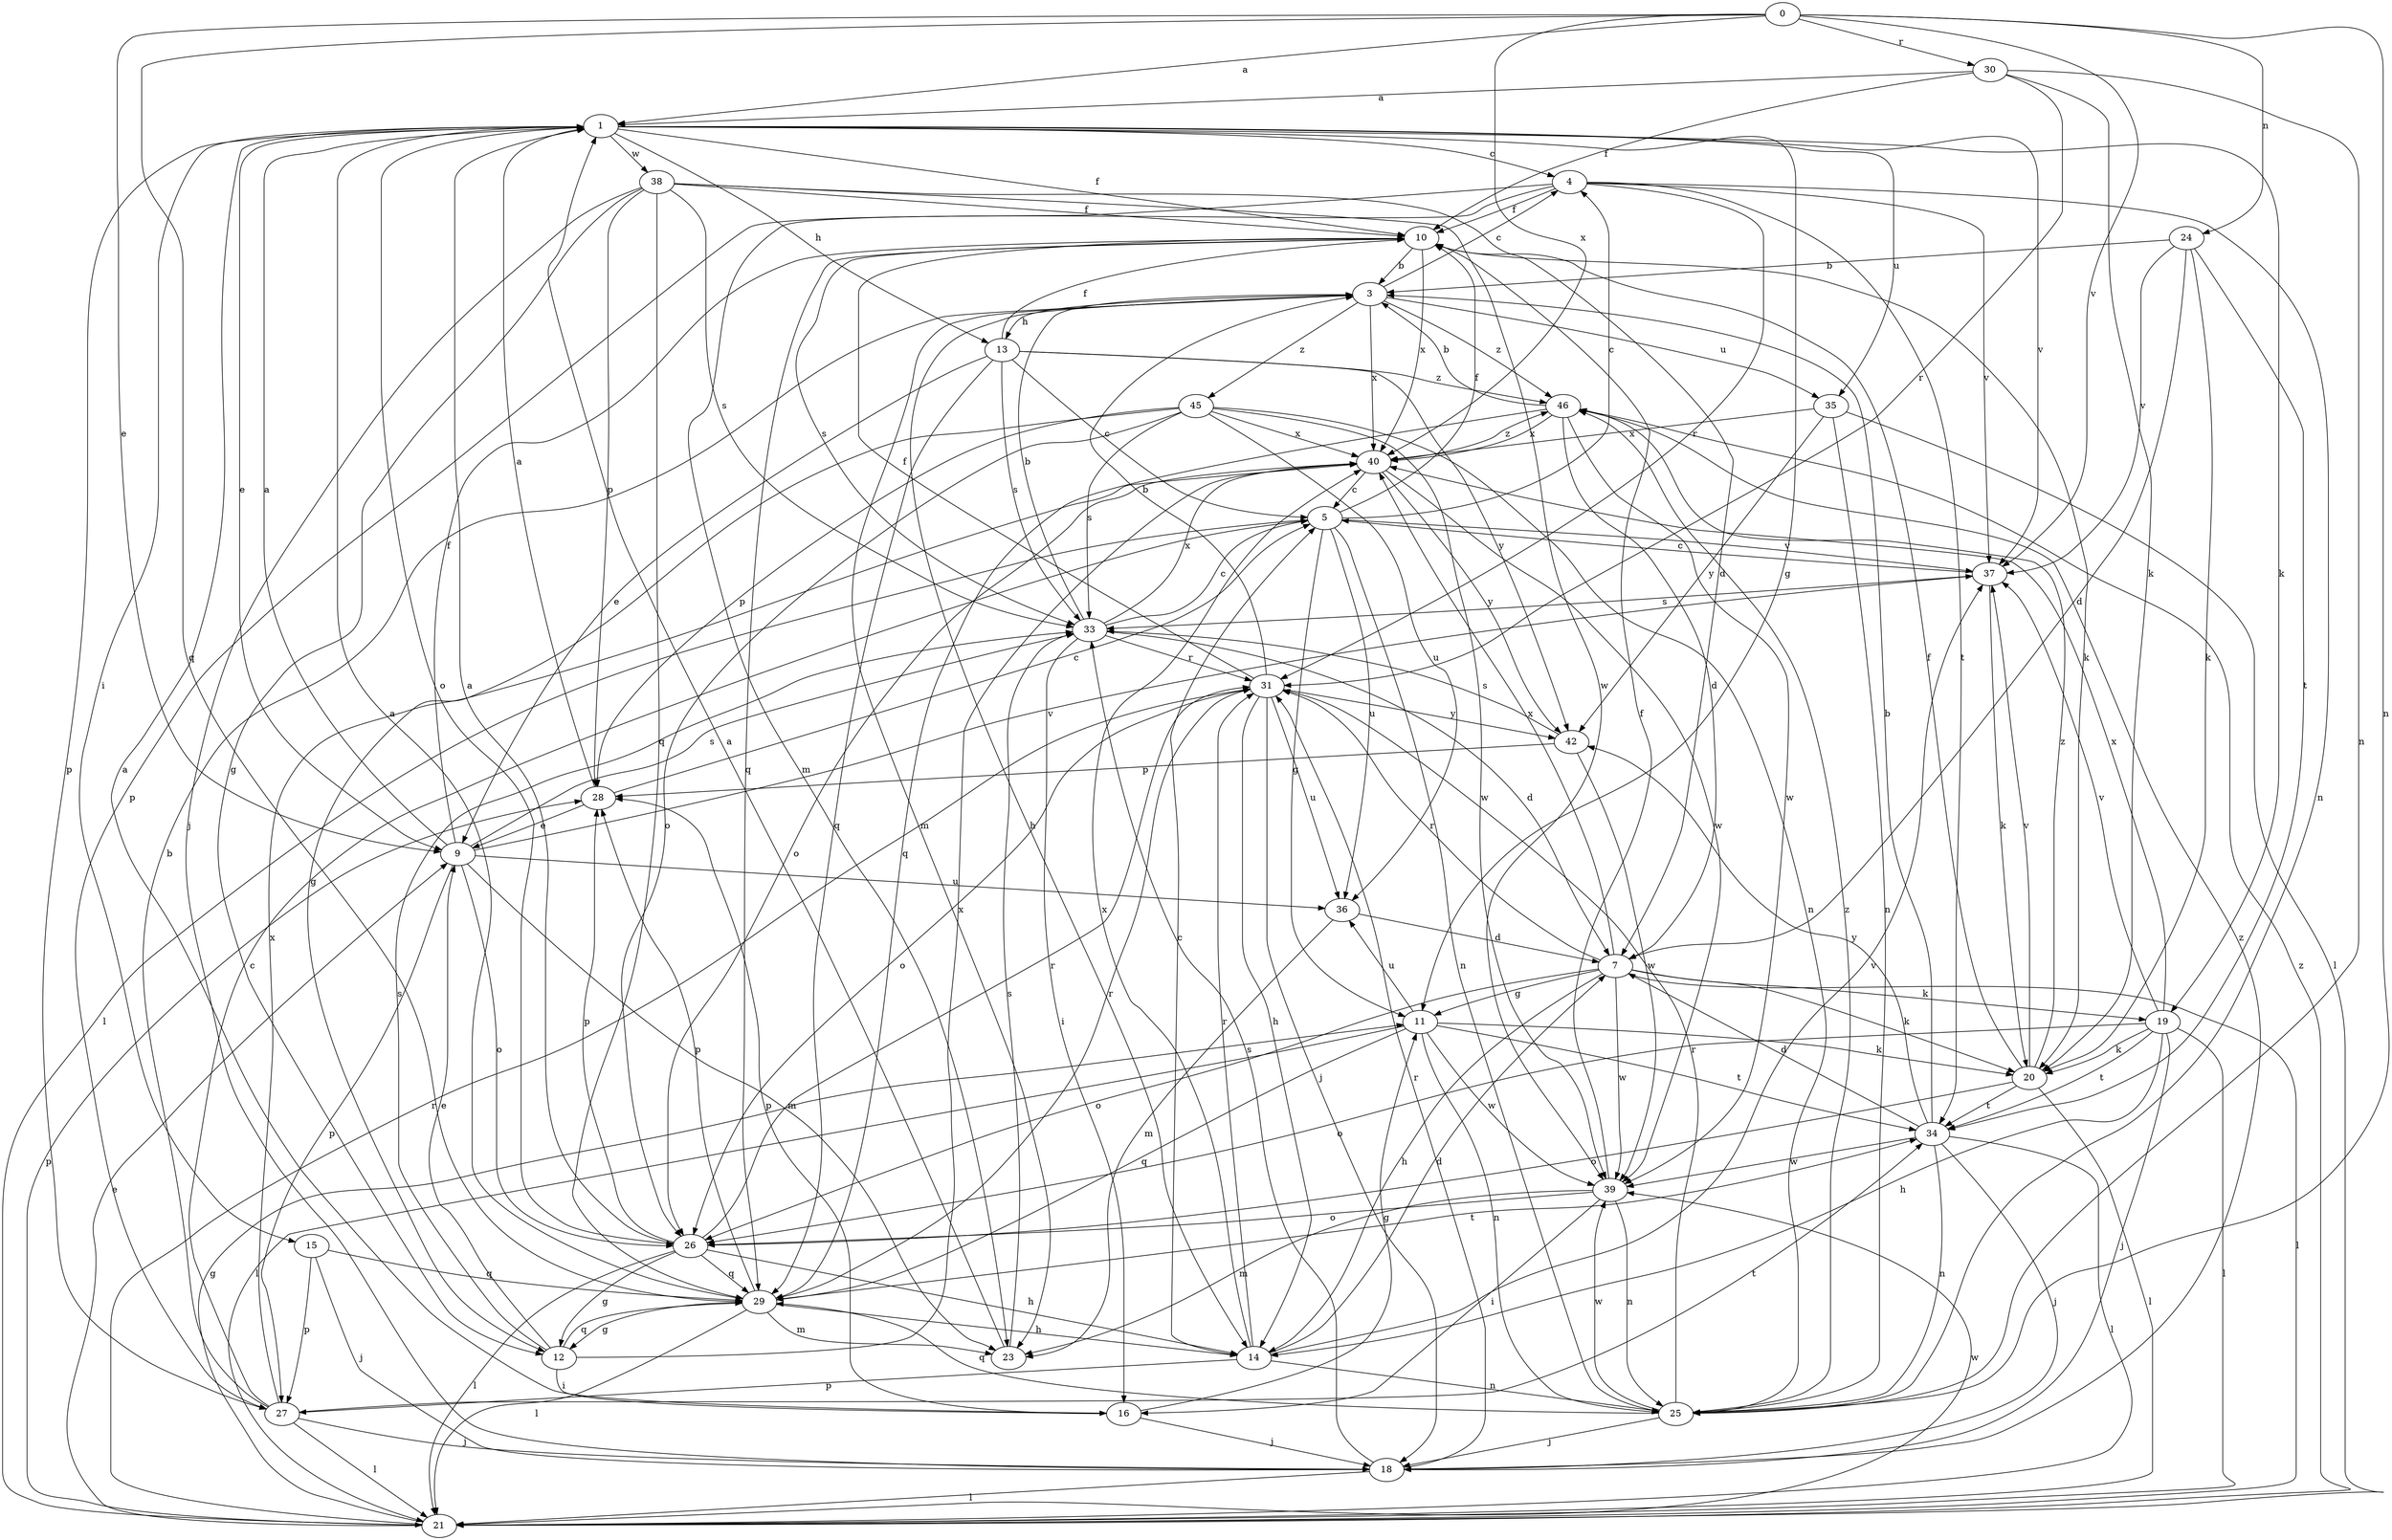 strict digraph  {
0;
1;
3;
4;
5;
7;
9;
10;
11;
12;
13;
14;
15;
16;
18;
19;
20;
21;
23;
24;
25;
26;
27;
28;
29;
30;
31;
33;
34;
35;
36;
37;
38;
39;
40;
42;
45;
46;
0 -> 1  [label=a];
0 -> 9  [label=e];
0 -> 24  [label=n];
0 -> 25  [label=n];
0 -> 29  [label=q];
0 -> 30  [label=r];
0 -> 37  [label=v];
0 -> 40  [label=x];
1 -> 4  [label=c];
1 -> 9  [label=e];
1 -> 10  [label=f];
1 -> 11  [label=g];
1 -> 13  [label=h];
1 -> 15  [label=i];
1 -> 19  [label=k];
1 -> 26  [label=o];
1 -> 27  [label=p];
1 -> 35  [label=u];
1 -> 37  [label=v];
1 -> 38  [label=w];
3 -> 4  [label=c];
3 -> 13  [label=h];
3 -> 14  [label=h];
3 -> 23  [label=m];
3 -> 35  [label=u];
3 -> 40  [label=x];
3 -> 45  [label=z];
3 -> 46  [label=z];
4 -> 10  [label=f];
4 -> 23  [label=m];
4 -> 25  [label=n];
4 -> 27  [label=p];
4 -> 31  [label=r];
4 -> 34  [label=t];
4 -> 37  [label=v];
5 -> 4  [label=c];
5 -> 10  [label=f];
5 -> 11  [label=g];
5 -> 21  [label=l];
5 -> 25  [label=n];
5 -> 36  [label=u];
5 -> 37  [label=v];
7 -> 11  [label=g];
7 -> 14  [label=h];
7 -> 19  [label=k];
7 -> 20  [label=k];
7 -> 21  [label=l];
7 -> 26  [label=o];
7 -> 31  [label=r];
7 -> 39  [label=w];
7 -> 40  [label=x];
9 -> 1  [label=a];
9 -> 10  [label=f];
9 -> 23  [label=m];
9 -> 26  [label=o];
9 -> 27  [label=p];
9 -> 33  [label=s];
9 -> 36  [label=u];
9 -> 37  [label=v];
10 -> 3  [label=b];
10 -> 20  [label=k];
10 -> 29  [label=q];
10 -> 33  [label=s];
10 -> 40  [label=x];
11 -> 20  [label=k];
11 -> 21  [label=l];
11 -> 25  [label=n];
11 -> 29  [label=q];
11 -> 34  [label=t];
11 -> 36  [label=u];
11 -> 39  [label=w];
12 -> 9  [label=e];
12 -> 16  [label=i];
12 -> 29  [label=q];
12 -> 33  [label=s];
12 -> 40  [label=x];
13 -> 5  [label=c];
13 -> 9  [label=e];
13 -> 10  [label=f];
13 -> 29  [label=q];
13 -> 33  [label=s];
13 -> 42  [label=y];
13 -> 46  [label=z];
14 -> 5  [label=c];
14 -> 7  [label=d];
14 -> 25  [label=n];
14 -> 27  [label=p];
14 -> 31  [label=r];
14 -> 37  [label=v];
14 -> 40  [label=x];
15 -> 18  [label=j];
15 -> 27  [label=p];
15 -> 29  [label=q];
16 -> 1  [label=a];
16 -> 11  [label=g];
16 -> 18  [label=j];
16 -> 28  [label=p];
18 -> 21  [label=l];
18 -> 31  [label=r];
18 -> 33  [label=s];
18 -> 46  [label=z];
19 -> 14  [label=h];
19 -> 18  [label=j];
19 -> 20  [label=k];
19 -> 21  [label=l];
19 -> 26  [label=o];
19 -> 34  [label=t];
19 -> 37  [label=v];
19 -> 40  [label=x];
20 -> 10  [label=f];
20 -> 21  [label=l];
20 -> 26  [label=o];
20 -> 34  [label=t];
20 -> 37  [label=v];
20 -> 46  [label=z];
21 -> 9  [label=e];
21 -> 11  [label=g];
21 -> 28  [label=p];
21 -> 31  [label=r];
21 -> 39  [label=w];
21 -> 46  [label=z];
23 -> 1  [label=a];
23 -> 33  [label=s];
24 -> 3  [label=b];
24 -> 7  [label=d];
24 -> 20  [label=k];
24 -> 34  [label=t];
24 -> 37  [label=v];
25 -> 18  [label=j];
25 -> 29  [label=q];
25 -> 31  [label=r];
25 -> 39  [label=w];
25 -> 46  [label=z];
26 -> 1  [label=a];
26 -> 12  [label=g];
26 -> 14  [label=h];
26 -> 21  [label=l];
26 -> 28  [label=p];
26 -> 29  [label=q];
26 -> 31  [label=r];
27 -> 3  [label=b];
27 -> 5  [label=c];
27 -> 18  [label=j];
27 -> 21  [label=l];
27 -> 34  [label=t];
27 -> 40  [label=x];
28 -> 1  [label=a];
28 -> 5  [label=c];
28 -> 9  [label=e];
29 -> 1  [label=a];
29 -> 12  [label=g];
29 -> 14  [label=h];
29 -> 21  [label=l];
29 -> 23  [label=m];
29 -> 28  [label=p];
29 -> 31  [label=r];
29 -> 34  [label=t];
30 -> 1  [label=a];
30 -> 10  [label=f];
30 -> 20  [label=k];
30 -> 25  [label=n];
30 -> 31  [label=r];
31 -> 3  [label=b];
31 -> 10  [label=f];
31 -> 14  [label=h];
31 -> 18  [label=j];
31 -> 26  [label=o];
31 -> 36  [label=u];
31 -> 42  [label=y];
33 -> 3  [label=b];
33 -> 5  [label=c];
33 -> 7  [label=d];
33 -> 16  [label=i];
33 -> 31  [label=r];
33 -> 40  [label=x];
34 -> 3  [label=b];
34 -> 7  [label=d];
34 -> 18  [label=j];
34 -> 21  [label=l];
34 -> 25  [label=n];
34 -> 39  [label=w];
34 -> 42  [label=y];
35 -> 21  [label=l];
35 -> 25  [label=n];
35 -> 40  [label=x];
35 -> 42  [label=y];
36 -> 7  [label=d];
36 -> 23  [label=m];
37 -> 5  [label=c];
37 -> 20  [label=k];
37 -> 33  [label=s];
38 -> 7  [label=d];
38 -> 10  [label=f];
38 -> 12  [label=g];
38 -> 18  [label=j];
38 -> 28  [label=p];
38 -> 29  [label=q];
38 -> 33  [label=s];
38 -> 39  [label=w];
39 -> 10  [label=f];
39 -> 16  [label=i];
39 -> 23  [label=m];
39 -> 25  [label=n];
39 -> 26  [label=o];
40 -> 5  [label=c];
40 -> 26  [label=o];
40 -> 39  [label=w];
40 -> 42  [label=y];
40 -> 46  [label=z];
42 -> 28  [label=p];
42 -> 33  [label=s];
42 -> 39  [label=w];
45 -> 12  [label=g];
45 -> 25  [label=n];
45 -> 26  [label=o];
45 -> 28  [label=p];
45 -> 33  [label=s];
45 -> 36  [label=u];
45 -> 39  [label=w];
45 -> 40  [label=x];
46 -> 3  [label=b];
46 -> 7  [label=d];
46 -> 29  [label=q];
46 -> 39  [label=w];
46 -> 40  [label=x];
}
